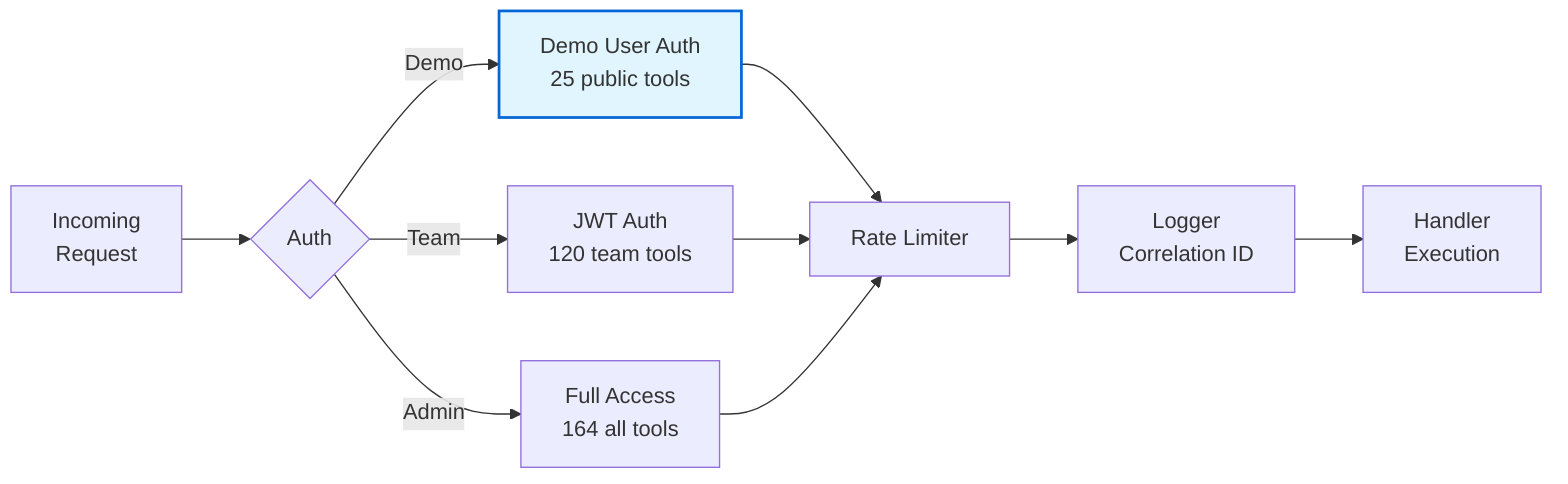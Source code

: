 flowchart LR
    Request[Incoming<br/>Request]
    
    Request --> Auth{Auth}
    Auth -->|Demo| Demo[Demo User Auth<br/>25 public tools]
    Auth -->|Team| JWT[JWT Auth<br/>120 team tools]
    Auth -->|Admin| Full[Full Access<br/>164 all tools]
    
    Demo --> Rate[Rate Limiter]
    JWT --> Rate
    Full --> Rate
    
    Rate --> Log[Logger<br/>Correlation ID]
    Log --> Handler[Handler<br/>Execution]
    
    style Demo fill:#e1f5ff,stroke:#0366d6,stroke-width:2px